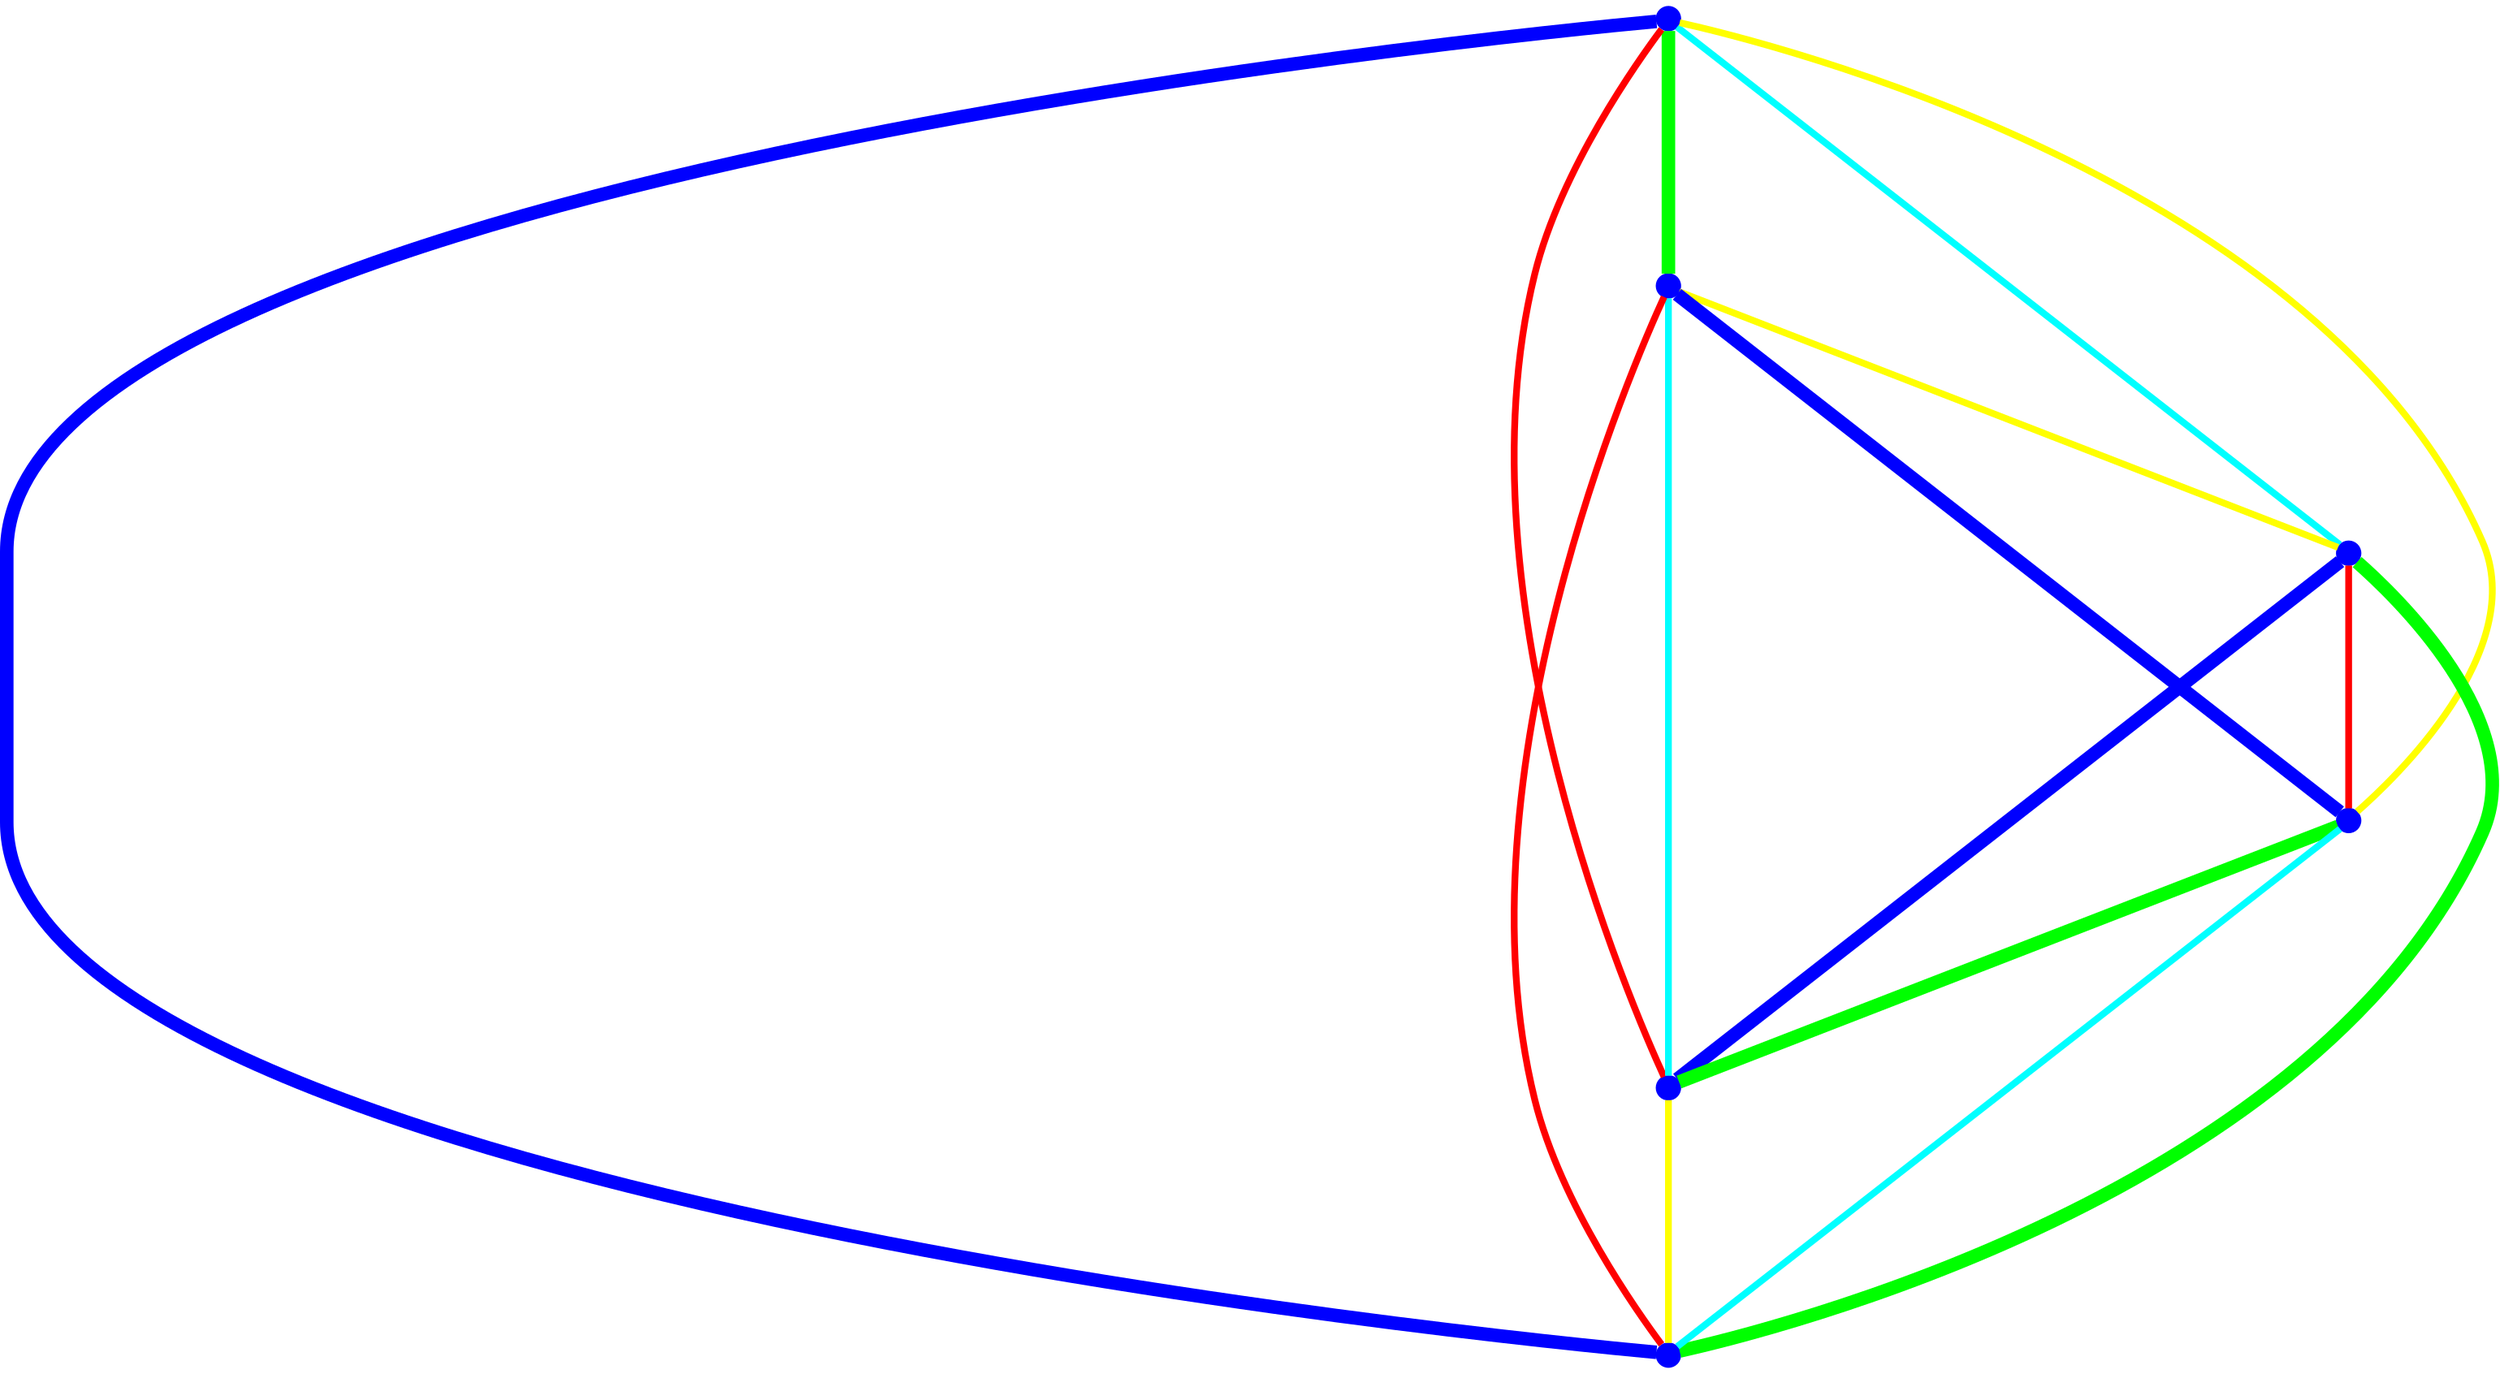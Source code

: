 graph {
ranksep=2
nodesep=2
node [label="" shape=circle style=filled fixedsize=true color=blue fillcolor=blue width=0.2];
"1" -- "2" [style="solid",penwidth="8",color="green"];
"1" -- "3" [style="solid",penwidth="4",color="cyan"];
"1" -- "4" [style="solid",penwidth="4",color="yellow"];
"1" -- "5" [style="solid",penwidth="4",color="red"];
"1" -- "6" [style="solid",penwidth="8",color="blue"];
"2" -- "3" [style="solid",penwidth="4",color="yellow"];
"2" -- "4" [style="solid",penwidth="8",color="blue"];
"2" -- "5" [style="solid",penwidth="4",color="cyan"];
"2" -- "6" [style="solid",penwidth="4",color="red"];
"3" -- "4" [style="solid",penwidth="4",color="red"];
"3" -- "5" [style="solid",penwidth="8",color="blue"];
"3" -- "6" [style="solid",penwidth="8",color="green"];
"4" -- "5" [style="solid",penwidth="8",color="green"];
"4" -- "6" [style="solid",penwidth="4",color="cyan"];
"5" -- "6" [style="solid",penwidth="4",color="yellow"];
}
